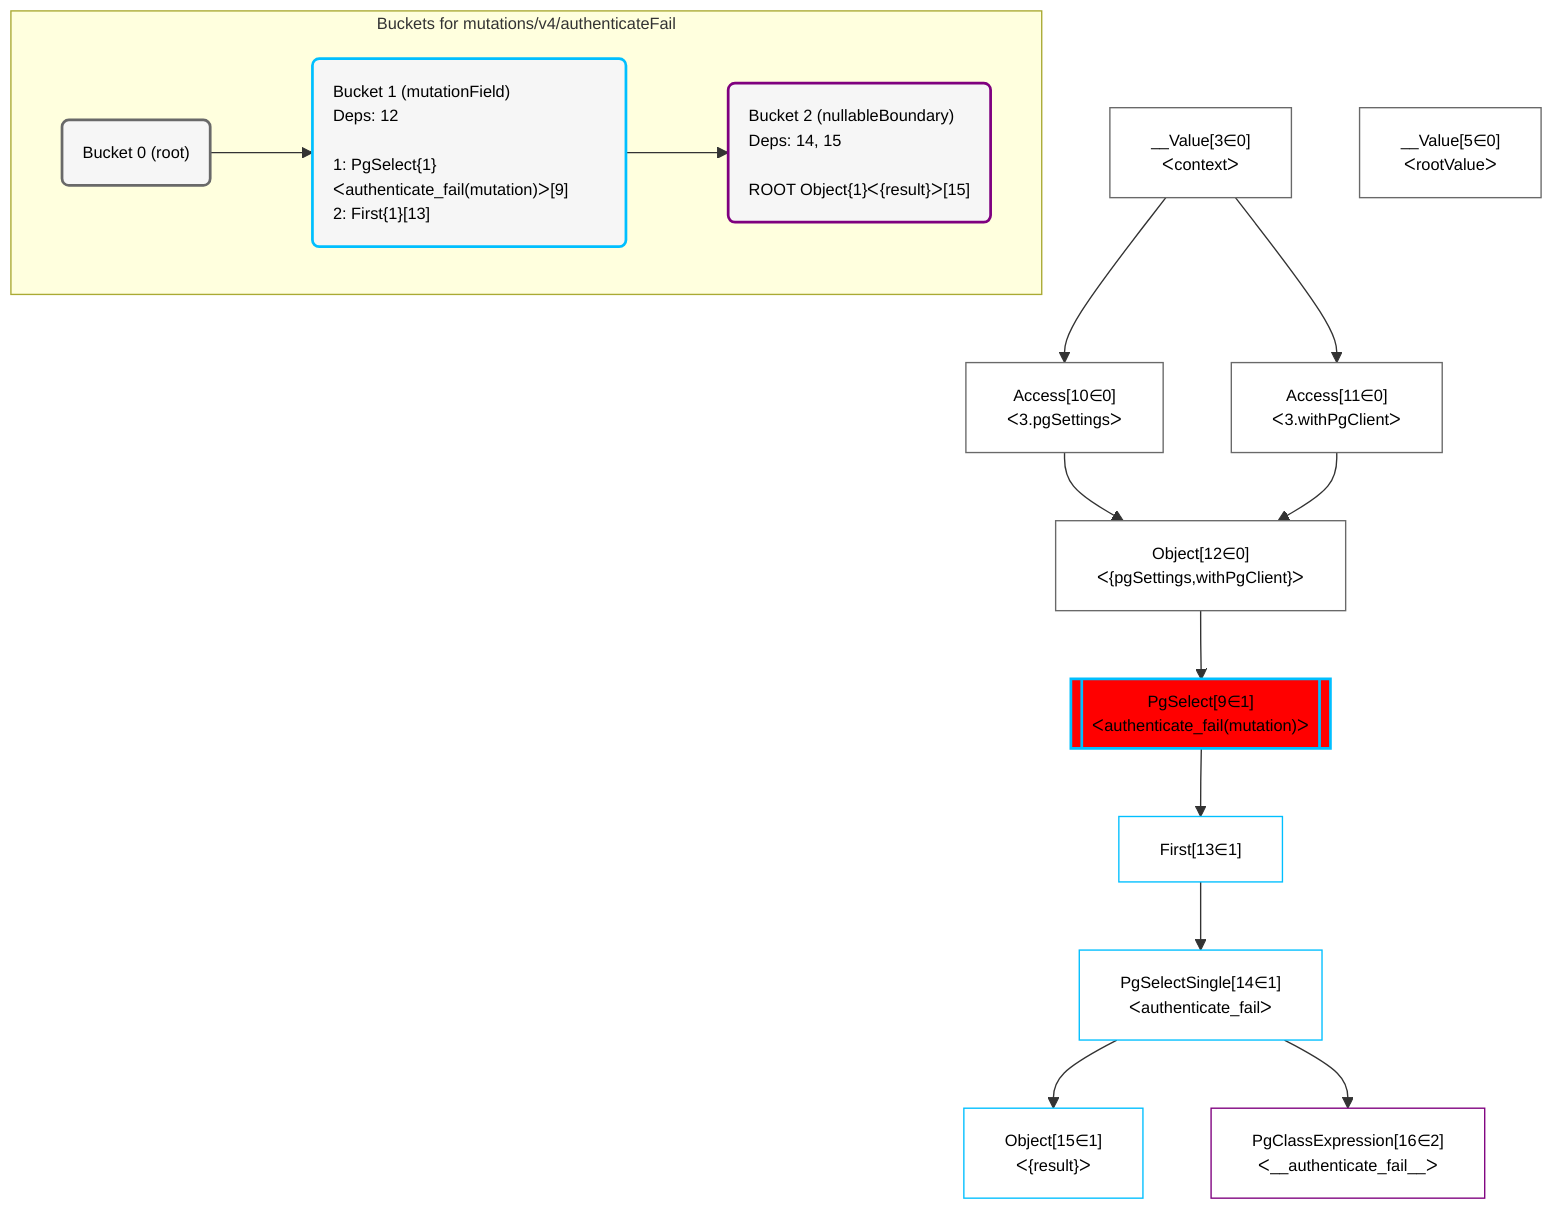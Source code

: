 %%{init: {'themeVariables': { 'fontSize': '12px'}}}%%
graph TD
    classDef path fill:#eee,stroke:#000,color:#000
    classDef plan fill:#fff,stroke-width:1px,color:#000
    classDef itemplan fill:#fff,stroke-width:2px,color:#000
    classDef sideeffectplan fill:#f00,stroke-width:2px,color:#000
    classDef bucket fill:#f6f6f6,color:#000,stroke-width:2px,text-align:left


    %% define steps
    __Value3["__Value[3∈0]<br />ᐸcontextᐳ"]:::plan
    __Value5["__Value[5∈0]<br />ᐸrootValueᐳ"]:::plan
    Access10["Access[10∈0]<br />ᐸ3.pgSettingsᐳ"]:::plan
    Access11["Access[11∈0]<br />ᐸ3.withPgClientᐳ"]:::plan
    Object12["Object[12∈0]<br />ᐸ{pgSettings,withPgClient}ᐳ"]:::plan
    PgSelect9[["PgSelect[9∈1]<br />ᐸauthenticate_fail(mutation)ᐳ"]]:::sideeffectplan
    First13["First[13∈1]"]:::plan
    PgSelectSingle14["PgSelectSingle[14∈1]<br />ᐸauthenticate_failᐳ"]:::plan
    Object15["Object[15∈1]<br />ᐸ{result}ᐳ"]:::plan
    PgClassExpression16["PgClassExpression[16∈2]<br />ᐸ__authenticate_fail__ᐳ"]:::plan

    %% plan dependencies
    __Value3 --> Access10
    __Value3 --> Access11
    Access10 & Access11 --> Object12
    Object12 --> PgSelect9
    PgSelect9 --> First13
    First13 --> PgSelectSingle14
    PgSelectSingle14 --> Object15
    PgSelectSingle14 --> PgClassExpression16

    subgraph "Buckets for mutations/v4/authenticateFail"
    Bucket0("Bucket 0 (root)"):::bucket
    classDef bucket0 stroke:#696969
    class Bucket0,__Value3,__Value5,Access10,Access11,Object12 bucket0
    Bucket1("Bucket 1 (mutationField)<br />Deps: 12<br /><br />1: PgSelect{1}ᐸauthenticate_fail(mutation)ᐳ[9]<br />2: First{1}[13]"):::bucket
    classDef bucket1 stroke:#00bfff
    class Bucket1,PgSelect9,First13,PgSelectSingle14,Object15 bucket1
    Bucket2("Bucket 2 (nullableBoundary)<br />Deps: 14, 15<br /><br />ROOT Object{1}ᐸ{result}ᐳ[15]"):::bucket
    classDef bucket2 stroke:#7f007f
    class Bucket2,PgClassExpression16 bucket2
    Bucket0 --> Bucket1
    Bucket1 --> Bucket2
    end